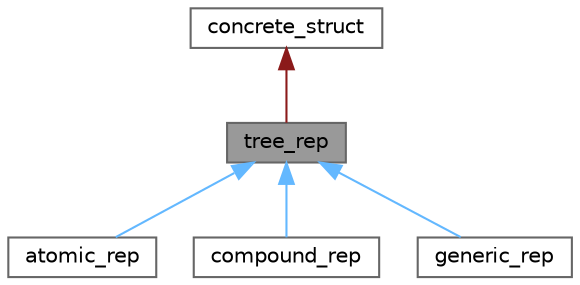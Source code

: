 digraph "tree_rep"
{
 // LATEX_PDF_SIZE
  bgcolor="transparent";
  edge [fontname=Helvetica,fontsize=10,labelfontname=Helvetica,labelfontsize=10];
  node [fontname=Helvetica,fontsize=10,shape=box,height=0.2,width=0.4];
  Node1 [label="tree_rep",height=0.2,width=0.4,color="gray40", fillcolor="grey60", style="filled", fontcolor="black",tooltip=" "];
  Node2 -> Node1 [dir="back",color="firebrick4",style="solid"];
  Node2 [label="concrete_struct",height=0.2,width=0.4,color="gray40", fillcolor="white", style="filled",URL="$structconcrete__struct.html",tooltip="Structure representing a concrete object with a reference count."];
  Node1 -> Node3 [dir="back",color="steelblue1",style="solid"];
  Node3 [label="atomic_rep",height=0.2,width=0.4,color="gray40", fillcolor="white", style="filled",URL="$classatomic__rep.html",tooltip=" "];
  Node1 -> Node4 [dir="back",color="steelblue1",style="solid"];
  Node4 [label="compound_rep",height=0.2,width=0.4,color="gray40", fillcolor="white", style="filled",URL="$classcompound__rep.html",tooltip=" "];
  Node1 -> Node5 [dir="back",color="steelblue1",style="solid"];
  Node5 [label="generic_rep",height=0.2,width=0.4,color="gray40", fillcolor="white", style="filled",URL="$classgeneric__rep.html",tooltip=" "];
}
